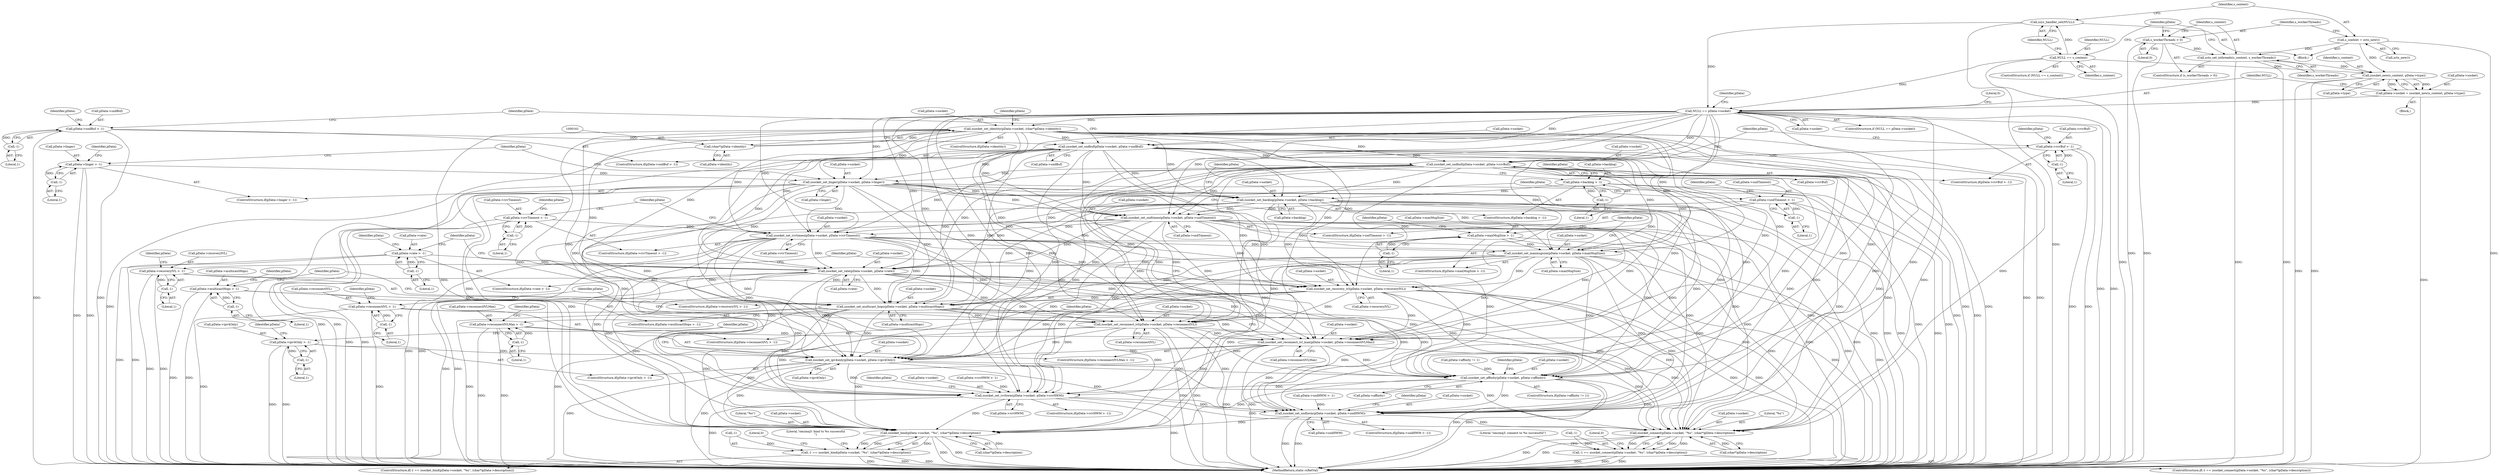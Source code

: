 digraph "0_rsyslog_062d0c671a29f7c6f7dff4a2f1f35df375bbb30b_0@API" {
"1000340" [label="(Call,zsocket_set_ipv4only(pData->socket, pData->ipv4Only))"];
"1000186" [label="(Call,zsocket_set_sndbuf(pData->socket, pData->rcvBuf))"];
"1000156" [label="(Call,zsocket_set_identity(pData->socket, (char*)pData->identity))"];
"1000135" [label="(Call,NULL == pData->socket)"];
"1000113" [label="(Call,zsys_handler_set(NULL))"];
"1000109" [label="(Call,NULL == s_context)"];
"1000125" [label="(Call,pData->socket = zsocket_new(s_context, pData->type))"];
"1000129" [label="(Call,zsocket_new(s_context, pData->type))"];
"1000122" [label="(Call,zctx_set_iothreads(s_context, s_workerThreads))"];
"1000115" [label="(Call,s_context = zctx_new())"];
"1000119" [label="(Call,s_workerThreads > 0)"];
"1000160" [label="(Call,(char*)pData->identity)"];
"1000172" [label="(Call,zsocket_set_sndbuf(pData->socket, pData->sndBuf))"];
"1000166" [label="(Call,pData->sndBuf > -1)"];
"1000170" [label="(Call,-1)"];
"1000180" [label="(Call,pData->rcvBuf > -1)"];
"1000184" [label="(Call,-1)"];
"1000200" [label="(Call,zsocket_set_linger(pData->socket, pData->linger))"];
"1000194" [label="(Call,pData->linger > -1)"];
"1000198" [label="(Call,-1)"];
"1000284" [label="(Call,zsocket_set_recovery_ivl(pData->socket, pData->recoveryIVL))"];
"1000228" [label="(Call,zsocket_set_sndtimeo(pData->socket, pData->sndTimeout))"];
"1000214" [label="(Call,zsocket_set_backlog(pData->socket, pData->backlog))"];
"1000208" [label="(Call,pData->backlog > -1)"];
"1000212" [label="(Call,-1)"];
"1000222" [label="(Call,pData->sndTimeout > -1)"];
"1000226" [label="(Call,-1)"];
"1000270" [label="(Call,zsocket_set_rate(pData->socket, pData->rate))"];
"1000256" [label="(Call,zsocket_set_maxmsgsize(pData->socket, pData->maxMsgSize))"];
"1000242" [label="(Call,zsocket_set_rcvtimeo(pData->socket, pData->rcvTimeout))"];
"1000236" [label="(Call,pData->rcvTimeout > -1)"];
"1000240" [label="(Call,-1)"];
"1000250" [label="(Call,pData->maxMsgSize > -1)"];
"1000254" [label="(Call,-1)"];
"1000264" [label="(Call,pData->rate > -1)"];
"1000268" [label="(Call,-1)"];
"1000278" [label="(Call,pData->recoveryIVL > -1)"];
"1000282" [label="(Call,-1)"];
"1000298" [label="(Call,zsocket_set_multicast_hops(pData->socket, pData->multicastHops))"];
"1000292" [label="(Call,pData->multicastHops > -1)"];
"1000296" [label="(Call,-1)"];
"1000312" [label="(Call,zsocket_set_reconnect_ivl(pData->socket, pData->reconnectIVL))"];
"1000306" [label="(Call,pData->reconnectIVL > -1)"];
"1000310" [label="(Call,-1)"];
"1000326" [label="(Call,zsocket_set_reconnect_ivl_max(pData->socket, pData->reconnectIVLMax))"];
"1000320" [label="(Call,pData->reconnectIVLMax > -1)"];
"1000324" [label="(Call,-1)"];
"1000334" [label="(Call,pData->ipv4Only > -1)"];
"1000338" [label="(Call,-1)"];
"1000353" [label="(Call,zsocket_set_affinity(pData->socket, pData->affinity))"];
"1000367" [label="(Call,zsocket_set_rcvhwm(pData->socket, pData->rcvHWM))"];
"1000381" [label="(Call,zsocket_set_sndhwm(pData->socket, pData->sndHWM))"];
"1000399" [label="(Call,zsocket_bind(pData->socket, \"%s\", (char*)pData->description))"];
"1000396" [label="(Call,-1 == zsocket_bind(pData->socket, \"%s\", (char*)pData->description))"];
"1000432" [label="(Call,zsocket_connect(pData->socket, \"%s\", (char*)pData->description))"];
"1000429" [label="(Call,-1 == zsocket_connect(pData->socket, \"%s\", (char*)pData->description))"];
"1000241" [label="(Literal,1)"];
"1000243" [label="(Call,pData->socket)"];
"1000112" [label="(Block,)"];
"1000254" [label="(Call,-1)"];
"1000269" [label="(Literal,1)"];
"1000229" [label="(Call,pData->socket)"];
"1000114" [label="(Identifier,NULL)"];
"1000170" [label="(Call,-1)"];
"1000200" [label="(Call,zsocket_set_linger(pData->socket, pData->linger))"];
"1000222" [label="(Call,pData->sndTimeout > -1)"];
"1000321" [label="(Call,pData->reconnectIVLMax)"];
"1000284" [label="(Call,zsocket_set_recovery_ivl(pData->socket, pData->recoveryIVL))"];
"1000152" [label="(ControlStructure,if(pData->identity))"];
"1000322" [label="(Identifier,pData)"];
"1000314" [label="(Identifier,pData)"];
"1000256" [label="(Call,zsocket_set_maxmsgsize(pData->socket, pData->maxMsgSize))"];
"1000118" [label="(ControlStructure,if (s_workerThreads > 0))"];
"1000432" [label="(Call,zsocket_connect(pData->socket, \"%s\", (char*)pData->description))"];
"1000266" [label="(Identifier,pData)"];
"1000347" [label="(ControlStructure,if(pData->affinity != 1))"];
"1000207" [label="(ControlStructure,if(pData->backlog > -1))"];
"1000108" [label="(ControlStructure,if (NULL == s_context))"];
"1000249" [label="(ControlStructure,if(pData->maxMsgSize > -1))"];
"1000344" [label="(Call,pData->ipv4Only)"];
"1000348" [label="(Call,pData->affinity != 1)"];
"1000404" [label="(Call,(char*)pData->description)"];
"1000283" [label="(Literal,1)"];
"1000433" [label="(Call,pData->socket)"];
"1000210" [label="(Identifier,pData)"];
"1000171" [label="(Literal,1)"];
"1000278" [label="(Call,pData->recoveryIVL > -1)"];
"1000199" [label="(Literal,1)"];
"1000246" [label="(Call,pData->rcvTimeout)"];
"1000137" [label="(Call,pData->socket)"];
"1000129" [label="(Call,zsocket_new(s_context, pData->type))"];
"1000212" [label="(Call,-1)"];
"1000188" [label="(Identifier,pData)"];
"1000455" [label="(Literal,\"omzmq3: connect to %s successful\")"];
"1000123" [label="(Identifier,s_context)"];
"1000305" [label="(ControlStructure,if(pData->reconnectIVL > -1))"];
"1000157" [label="(Call,pData->socket)"];
"1000228" [label="(Call,zsocket_set_sndtimeo(pData->socket, pData->sndTimeout))"];
"1000134" [label="(ControlStructure,if (NULL == pData->socket))"];
"1000127" [label="(Identifier,pData)"];
"1000422" [label="(Literal,\"omzmq3: bind to %s successful\n\")"];
"1000333" [label="(ControlStructure,if(pData->ipv4Only > -1))"];
"1000124" [label="(Identifier,s_workerThreads)"];
"1000120" [label="(Identifier,s_workerThreads)"];
"1000319" [label="(ControlStructure,if(pData->reconnectIVLMax > -1))"];
"1000257" [label="(Call,pData->socket)"];
"1000371" [label="(Call,pData->rcvHWM)"];
"1000271" [label="(Call,pData->socket)"];
"1000316" [label="(Call,pData->reconnectIVL)"];
"1000311" [label="(Literal,1)"];
"1000381" [label="(Call,zsocket_set_sndhwm(pData->socket, pData->sndHWM))"];
"1000292" [label="(Call,pData->multicastHops > -1)"];
"1000377" [label="(Identifier,pData)"];
"1000328" [label="(Identifier,pData)"];
"1000242" [label="(Call,zsocket_set_rcvtimeo(pData->socket, pData->rcvTimeout))"];
"1000176" [label="(Call,pData->sndBuf)"];
"1000230" [label="(Identifier,pData)"];
"1000280" [label="(Identifier,pData)"];
"1000310" [label="(Call,-1)"];
"1000195" [label="(Call,pData->linger)"];
"1000116" [label="(Identifier,s_context)"];
"1000403" [label="(Literal,\"%s\")"];
"1000179" [label="(ControlStructure,if(pData->rcvBuf > -1))"];
"1000227" [label="(Literal,1)"];
"1000180" [label="(Call,pData->rcvBuf > -1)"];
"1000125" [label="(Call,pData->socket = zsocket_new(s_context, pData->type))"];
"1000173" [label="(Call,pData->socket)"];
"1000325" [label="(Literal,1)"];
"1000313" [label="(Call,pData->socket)"];
"1000335" [label="(Call,pData->ipv4Only)"];
"1000226" [label="(Call,-1)"];
"1000244" [label="(Identifier,pData)"];
"1000131" [label="(Call,pData->type)"];
"1000429" [label="(Call,-1 == zsocket_connect(pData->socket, \"%s\", (char*)pData->description))"];
"1000264" [label="(Call,pData->rate > -1)"];
"1000190" [label="(Call,pData->rcvBuf)"];
"1000334" [label="(Call,pData->ipv4Only > -1)"];
"1000162" [label="(Call,pData->identity)"];
"1000202" [label="(Identifier,pData)"];
"1000302" [label="(Call,pData->multicastHops)"];
"1000308" [label="(Identifier,pData)"];
"1000130" [label="(Identifier,s_context)"];
"1000216" [label="(Identifier,pData)"];
"1000430" [label="(Call,-1)"];
"1000285" [label="(Call,pData->socket)"];
"1000184" [label="(Call,-1)"];
"1000291" [label="(ControlStructure,if(pData->multicastHops > -1))"];
"1000367" [label="(Call,zsocket_set_rcvhwm(pData->socket, pData->rcvHWM))"];
"1000238" [label="(Identifier,pData)"];
"1000277" [label="(ControlStructure,if(pData->recoveryIVL > -1))"];
"1000117" [label="(Call,zctx_new())"];
"1000250" [label="(Call,pData->maxMsgSize > -1)"];
"1000172" [label="(Call,zsocket_set_sndbuf(pData->socket, pData->sndBuf))"];
"1000268" [label="(Call,-1)"];
"1000106" [label="(Block,)"];
"1000260" [label="(Call,pData->maxMsgSize)"];
"1000397" [label="(Call,-1)"];
"1000288" [label="(Call,pData->recoveryIVL)"];
"1000122" [label="(Call,zctx_set_iothreads(s_context, s_workerThreads))"];
"1000232" [label="(Call,pData->sndTimeout)"];
"1000395" [label="(ControlStructure,if(-1 == zsocket_bind(pData->socket, \"%s\", (char*)pData->description)))"];
"1000174" [label="(Identifier,pData)"];
"1000251" [label="(Call,pData->maxMsgSize)"];
"1000307" [label="(Call,pData->reconnectIVL)"];
"1000126" [label="(Call,pData->socket)"];
"1000324" [label="(Call,-1)"];
"1000270" [label="(Call,zsocket_set_rate(pData->socket, pData->rate))"];
"1000375" [label="(Call,pData->sndHWM > -1)"];
"1000363" [label="(Identifier,pData)"];
"1000444" [label="(Literal,0)"];
"1000213" [label="(Literal,1)"];
"1000385" [label="(Call,pData->sndHWM)"];
"1000198" [label="(Call,-1)"];
"1000208" [label="(Call,pData->backlog > -1)"];
"1000154" [label="(Identifier,pData)"];
"1000186" [label="(Call,zsocket_set_sndbuf(pData->socket, pData->rcvBuf))"];
"1000109" [label="(Call,NULL == s_context)"];
"1000110" [label="(Identifier,NULL)"];
"1000193" [label="(ControlStructure,if(pData->linger > -1))"];
"1000306" [label="(Call,pData->reconnectIVL > -1)"];
"1000330" [label="(Call,pData->reconnectIVLMax)"];
"1000400" [label="(Call,pData->socket)"];
"1000215" [label="(Call,pData->socket)"];
"1000411" [label="(Literal,0)"];
"1000326" [label="(Call,zsocket_set_reconnect_ivl_max(pData->socket, pData->reconnectIVLMax))"];
"1000339" [label="(Literal,1)"];
"1000368" [label="(Call,pData->socket)"];
"1000391" [label="(Identifier,pData)"];
"1000167" [label="(Call,pData->sndBuf)"];
"1000121" [label="(Literal,0)"];
"1000185" [label="(Literal,1)"];
"1000265" [label="(Call,pData->rate)"];
"1000360" [label="(ControlStructure,if(pData->rcvHWM > -1))"];
"1000341" [label="(Call,pData->socket)"];
"1000204" [label="(Call,pData->linger)"];
"1000350" [label="(Identifier,pData)"];
"1000135" [label="(Call,NULL == pData->socket)"];
"1000201" [label="(Call,pData->socket)"];
"1000382" [label="(Call,pData->socket)"];
"1000399" [label="(Call,zsocket_bind(pData->socket, \"%s\", (char*)pData->description))"];
"1000168" [label="(Identifier,pData)"];
"1000297" [label="(Literal,1)"];
"1000182" [label="(Identifier,pData)"];
"1000298" [label="(Call,zsocket_set_multicast_hops(pData->socket, pData->multicastHops))"];
"1000272" [label="(Identifier,pData)"];
"1000258" [label="(Identifier,pData)"];
"1000165" [label="(ControlStructure,if(pData->sndBuf > -1))"];
"1000300" [label="(Identifier,pData)"];
"1000428" [label="(ControlStructure,if(-1 == zsocket_connect(pData->socket, \"%s\", (char*)pData->description)))"];
"1000357" [label="(Call,pData->affinity)"];
"1000299" [label="(Call,pData->socket)"];
"1000223" [label="(Call,pData->sndTimeout)"];
"1000237" [label="(Call,pData->rcvTimeout)"];
"1000436" [label="(Literal,\"%s\")"];
"1000113" [label="(Call,zsys_handler_set(NULL))"];
"1000235" [label="(ControlStructure,if(pData->rcvTimeout > -1))"];
"1000296" [label="(Call,-1)"];
"1000263" [label="(ControlStructure,if(pData->rate > -1))"];
"1000194" [label="(Call,pData->linger > -1)"];
"1000274" [label="(Call,pData->rate)"];
"1000214" [label="(Call,zsocket_set_backlog(pData->socket, pData->backlog))"];
"1000166" [label="(Call,pData->sndBuf > -1)"];
"1000218" [label="(Call,pData->backlog)"];
"1000111" [label="(Identifier,s_context)"];
"1000293" [label="(Call,pData->multicastHops)"];
"1000437" [label="(Call,(char*)pData->description)"];
"1000327" [label="(Call,pData->socket)"];
"1000160" [label="(Call,(char*)pData->identity)"];
"1000187" [label="(Call,pData->socket)"];
"1000336" [label="(Identifier,pData)"];
"1000286" [label="(Identifier,pData)"];
"1000252" [label="(Identifier,pData)"];
"1000361" [label="(Call,pData->rcvHWM > -1)"];
"1000279" [label="(Call,pData->recoveryIVL)"];
"1000461" [label="(MethodReturn,static rsRetVal)"];
"1000221" [label="(ControlStructure,if(pData->sndTimeout > -1))"];
"1000294" [label="(Identifier,pData)"];
"1000224" [label="(Identifier,pData)"];
"1000209" [label="(Call,pData->backlog)"];
"1000338" [label="(Call,-1)"];
"1000342" [label="(Identifier,pData)"];
"1000354" [label="(Call,pData->socket)"];
"1000181" [label="(Call,pData->rcvBuf)"];
"1000136" [label="(Identifier,NULL)"];
"1000374" [label="(ControlStructure,if(pData->sndHWM > -1))"];
"1000236" [label="(Call,pData->rcvTimeout > -1)"];
"1000115" [label="(Call,s_context = zctx_new())"];
"1000240" [label="(Call,-1)"];
"1000396" [label="(Call,-1 == zsocket_bind(pData->socket, \"%s\", (char*)pData->description))"];
"1000312" [label="(Call,zsocket_set_reconnect_ivl(pData->socket, pData->reconnectIVL))"];
"1000340" [label="(Call,zsocket_set_ipv4only(pData->socket, pData->ipv4Only))"];
"1000142" [label="(Literal,0)"];
"1000282" [label="(Call,-1)"];
"1000156" [label="(Call,zsocket_set_identity(pData->socket, (char*)pData->identity))"];
"1000353" [label="(Call,zsocket_set_affinity(pData->socket, pData->affinity))"];
"1000196" [label="(Identifier,pData)"];
"1000320" [label="(Call,pData->reconnectIVLMax > -1)"];
"1000255" [label="(Literal,1)"];
"1000119" [label="(Call,s_workerThreads > 0)"];
"1000340" -> "1000333"  [label="AST: "];
"1000340" -> "1000344"  [label="CFG: "];
"1000341" -> "1000340"  [label="AST: "];
"1000344" -> "1000340"  [label="AST: "];
"1000350" -> "1000340"  [label="CFG: "];
"1000340" -> "1000461"  [label="DDG: "];
"1000340" -> "1000461"  [label="DDG: "];
"1000186" -> "1000340"  [label="DDG: "];
"1000200" -> "1000340"  [label="DDG: "];
"1000284" -> "1000340"  [label="DDG: "];
"1000156" -> "1000340"  [label="DDG: "];
"1000298" -> "1000340"  [label="DDG: "];
"1000312" -> "1000340"  [label="DDG: "];
"1000228" -> "1000340"  [label="DDG: "];
"1000172" -> "1000340"  [label="DDG: "];
"1000326" -> "1000340"  [label="DDG: "];
"1000270" -> "1000340"  [label="DDG: "];
"1000214" -> "1000340"  [label="DDG: "];
"1000256" -> "1000340"  [label="DDG: "];
"1000135" -> "1000340"  [label="DDG: "];
"1000242" -> "1000340"  [label="DDG: "];
"1000334" -> "1000340"  [label="DDG: "];
"1000340" -> "1000353"  [label="DDG: "];
"1000340" -> "1000367"  [label="DDG: "];
"1000340" -> "1000381"  [label="DDG: "];
"1000340" -> "1000399"  [label="DDG: "];
"1000340" -> "1000432"  [label="DDG: "];
"1000186" -> "1000179"  [label="AST: "];
"1000186" -> "1000190"  [label="CFG: "];
"1000187" -> "1000186"  [label="AST: "];
"1000190" -> "1000186"  [label="AST: "];
"1000196" -> "1000186"  [label="CFG: "];
"1000186" -> "1000461"  [label="DDG: "];
"1000186" -> "1000461"  [label="DDG: "];
"1000156" -> "1000186"  [label="DDG: "];
"1000172" -> "1000186"  [label="DDG: "];
"1000135" -> "1000186"  [label="DDG: "];
"1000180" -> "1000186"  [label="DDG: "];
"1000186" -> "1000200"  [label="DDG: "];
"1000186" -> "1000214"  [label="DDG: "];
"1000186" -> "1000228"  [label="DDG: "];
"1000186" -> "1000242"  [label="DDG: "];
"1000186" -> "1000256"  [label="DDG: "];
"1000186" -> "1000270"  [label="DDG: "];
"1000186" -> "1000284"  [label="DDG: "];
"1000186" -> "1000298"  [label="DDG: "];
"1000186" -> "1000312"  [label="DDG: "];
"1000186" -> "1000326"  [label="DDG: "];
"1000186" -> "1000353"  [label="DDG: "];
"1000186" -> "1000367"  [label="DDG: "];
"1000186" -> "1000381"  [label="DDG: "];
"1000186" -> "1000399"  [label="DDG: "];
"1000186" -> "1000432"  [label="DDG: "];
"1000156" -> "1000152"  [label="AST: "];
"1000156" -> "1000160"  [label="CFG: "];
"1000157" -> "1000156"  [label="AST: "];
"1000160" -> "1000156"  [label="AST: "];
"1000168" -> "1000156"  [label="CFG: "];
"1000156" -> "1000461"  [label="DDG: "];
"1000156" -> "1000461"  [label="DDG: "];
"1000135" -> "1000156"  [label="DDG: "];
"1000160" -> "1000156"  [label="DDG: "];
"1000156" -> "1000172"  [label="DDG: "];
"1000156" -> "1000200"  [label="DDG: "];
"1000156" -> "1000214"  [label="DDG: "];
"1000156" -> "1000228"  [label="DDG: "];
"1000156" -> "1000242"  [label="DDG: "];
"1000156" -> "1000256"  [label="DDG: "];
"1000156" -> "1000270"  [label="DDG: "];
"1000156" -> "1000284"  [label="DDG: "];
"1000156" -> "1000298"  [label="DDG: "];
"1000156" -> "1000312"  [label="DDG: "];
"1000156" -> "1000326"  [label="DDG: "];
"1000156" -> "1000353"  [label="DDG: "];
"1000156" -> "1000367"  [label="DDG: "];
"1000156" -> "1000381"  [label="DDG: "];
"1000156" -> "1000399"  [label="DDG: "];
"1000156" -> "1000432"  [label="DDG: "];
"1000135" -> "1000134"  [label="AST: "];
"1000135" -> "1000137"  [label="CFG: "];
"1000136" -> "1000135"  [label="AST: "];
"1000137" -> "1000135"  [label="AST: "];
"1000142" -> "1000135"  [label="CFG: "];
"1000154" -> "1000135"  [label="CFG: "];
"1000135" -> "1000461"  [label="DDG: "];
"1000135" -> "1000461"  [label="DDG: "];
"1000113" -> "1000135"  [label="DDG: "];
"1000109" -> "1000135"  [label="DDG: "];
"1000125" -> "1000135"  [label="DDG: "];
"1000135" -> "1000172"  [label="DDG: "];
"1000135" -> "1000200"  [label="DDG: "];
"1000135" -> "1000214"  [label="DDG: "];
"1000135" -> "1000228"  [label="DDG: "];
"1000135" -> "1000242"  [label="DDG: "];
"1000135" -> "1000256"  [label="DDG: "];
"1000135" -> "1000270"  [label="DDG: "];
"1000135" -> "1000284"  [label="DDG: "];
"1000135" -> "1000298"  [label="DDG: "];
"1000135" -> "1000312"  [label="DDG: "];
"1000135" -> "1000326"  [label="DDG: "];
"1000135" -> "1000353"  [label="DDG: "];
"1000135" -> "1000367"  [label="DDG: "];
"1000135" -> "1000381"  [label="DDG: "];
"1000135" -> "1000399"  [label="DDG: "];
"1000135" -> "1000432"  [label="DDG: "];
"1000113" -> "1000112"  [label="AST: "];
"1000113" -> "1000114"  [label="CFG: "];
"1000114" -> "1000113"  [label="AST: "];
"1000116" -> "1000113"  [label="CFG: "];
"1000113" -> "1000461"  [label="DDG: "];
"1000109" -> "1000113"  [label="DDG: "];
"1000109" -> "1000108"  [label="AST: "];
"1000109" -> "1000111"  [label="CFG: "];
"1000110" -> "1000109"  [label="AST: "];
"1000111" -> "1000109"  [label="AST: "];
"1000114" -> "1000109"  [label="CFG: "];
"1000127" -> "1000109"  [label="CFG: "];
"1000109" -> "1000461"  [label="DDG: "];
"1000109" -> "1000129"  [label="DDG: "];
"1000125" -> "1000106"  [label="AST: "];
"1000125" -> "1000129"  [label="CFG: "];
"1000126" -> "1000125"  [label="AST: "];
"1000129" -> "1000125"  [label="AST: "];
"1000136" -> "1000125"  [label="CFG: "];
"1000125" -> "1000461"  [label="DDG: "];
"1000129" -> "1000125"  [label="DDG: "];
"1000129" -> "1000125"  [label="DDG: "];
"1000129" -> "1000131"  [label="CFG: "];
"1000130" -> "1000129"  [label="AST: "];
"1000131" -> "1000129"  [label="AST: "];
"1000129" -> "1000461"  [label="DDG: "];
"1000129" -> "1000461"  [label="DDG: "];
"1000122" -> "1000129"  [label="DDG: "];
"1000115" -> "1000129"  [label="DDG: "];
"1000122" -> "1000118"  [label="AST: "];
"1000122" -> "1000124"  [label="CFG: "];
"1000123" -> "1000122"  [label="AST: "];
"1000124" -> "1000122"  [label="AST: "];
"1000127" -> "1000122"  [label="CFG: "];
"1000122" -> "1000461"  [label="DDG: "];
"1000122" -> "1000461"  [label="DDG: "];
"1000115" -> "1000122"  [label="DDG: "];
"1000119" -> "1000122"  [label="DDG: "];
"1000115" -> "1000112"  [label="AST: "];
"1000115" -> "1000117"  [label="CFG: "];
"1000116" -> "1000115"  [label="AST: "];
"1000117" -> "1000115"  [label="AST: "];
"1000120" -> "1000115"  [label="CFG: "];
"1000115" -> "1000461"  [label="DDG: "];
"1000119" -> "1000118"  [label="AST: "];
"1000119" -> "1000121"  [label="CFG: "];
"1000120" -> "1000119"  [label="AST: "];
"1000121" -> "1000119"  [label="AST: "];
"1000123" -> "1000119"  [label="CFG: "];
"1000127" -> "1000119"  [label="CFG: "];
"1000119" -> "1000461"  [label="DDG: "];
"1000119" -> "1000461"  [label="DDG: "];
"1000160" -> "1000162"  [label="CFG: "];
"1000161" -> "1000160"  [label="AST: "];
"1000162" -> "1000160"  [label="AST: "];
"1000160" -> "1000461"  [label="DDG: "];
"1000172" -> "1000165"  [label="AST: "];
"1000172" -> "1000176"  [label="CFG: "];
"1000173" -> "1000172"  [label="AST: "];
"1000176" -> "1000172"  [label="AST: "];
"1000182" -> "1000172"  [label="CFG: "];
"1000172" -> "1000461"  [label="DDG: "];
"1000172" -> "1000461"  [label="DDG: "];
"1000166" -> "1000172"  [label="DDG: "];
"1000172" -> "1000200"  [label="DDG: "];
"1000172" -> "1000214"  [label="DDG: "];
"1000172" -> "1000228"  [label="DDG: "];
"1000172" -> "1000242"  [label="DDG: "];
"1000172" -> "1000256"  [label="DDG: "];
"1000172" -> "1000270"  [label="DDG: "];
"1000172" -> "1000284"  [label="DDG: "];
"1000172" -> "1000298"  [label="DDG: "];
"1000172" -> "1000312"  [label="DDG: "];
"1000172" -> "1000326"  [label="DDG: "];
"1000172" -> "1000353"  [label="DDG: "];
"1000172" -> "1000367"  [label="DDG: "];
"1000172" -> "1000381"  [label="DDG: "];
"1000172" -> "1000399"  [label="DDG: "];
"1000172" -> "1000432"  [label="DDG: "];
"1000166" -> "1000165"  [label="AST: "];
"1000166" -> "1000170"  [label="CFG: "];
"1000167" -> "1000166"  [label="AST: "];
"1000170" -> "1000166"  [label="AST: "];
"1000174" -> "1000166"  [label="CFG: "];
"1000182" -> "1000166"  [label="CFG: "];
"1000166" -> "1000461"  [label="DDG: "];
"1000166" -> "1000461"  [label="DDG: "];
"1000170" -> "1000166"  [label="DDG: "];
"1000170" -> "1000171"  [label="CFG: "];
"1000171" -> "1000170"  [label="AST: "];
"1000180" -> "1000179"  [label="AST: "];
"1000180" -> "1000184"  [label="CFG: "];
"1000181" -> "1000180"  [label="AST: "];
"1000184" -> "1000180"  [label="AST: "];
"1000188" -> "1000180"  [label="CFG: "];
"1000196" -> "1000180"  [label="CFG: "];
"1000180" -> "1000461"  [label="DDG: "];
"1000180" -> "1000461"  [label="DDG: "];
"1000184" -> "1000180"  [label="DDG: "];
"1000184" -> "1000185"  [label="CFG: "];
"1000185" -> "1000184"  [label="AST: "];
"1000200" -> "1000193"  [label="AST: "];
"1000200" -> "1000204"  [label="CFG: "];
"1000201" -> "1000200"  [label="AST: "];
"1000204" -> "1000200"  [label="AST: "];
"1000210" -> "1000200"  [label="CFG: "];
"1000200" -> "1000461"  [label="DDG: "];
"1000200" -> "1000461"  [label="DDG: "];
"1000194" -> "1000200"  [label="DDG: "];
"1000200" -> "1000214"  [label="DDG: "];
"1000200" -> "1000228"  [label="DDG: "];
"1000200" -> "1000242"  [label="DDG: "];
"1000200" -> "1000256"  [label="DDG: "];
"1000200" -> "1000270"  [label="DDG: "];
"1000200" -> "1000284"  [label="DDG: "];
"1000200" -> "1000298"  [label="DDG: "];
"1000200" -> "1000312"  [label="DDG: "];
"1000200" -> "1000326"  [label="DDG: "];
"1000200" -> "1000353"  [label="DDG: "];
"1000200" -> "1000367"  [label="DDG: "];
"1000200" -> "1000381"  [label="DDG: "];
"1000200" -> "1000399"  [label="DDG: "];
"1000200" -> "1000432"  [label="DDG: "];
"1000194" -> "1000193"  [label="AST: "];
"1000194" -> "1000198"  [label="CFG: "];
"1000195" -> "1000194"  [label="AST: "];
"1000198" -> "1000194"  [label="AST: "];
"1000202" -> "1000194"  [label="CFG: "];
"1000210" -> "1000194"  [label="CFG: "];
"1000194" -> "1000461"  [label="DDG: "];
"1000194" -> "1000461"  [label="DDG: "];
"1000198" -> "1000194"  [label="DDG: "];
"1000198" -> "1000199"  [label="CFG: "];
"1000199" -> "1000198"  [label="AST: "];
"1000284" -> "1000277"  [label="AST: "];
"1000284" -> "1000288"  [label="CFG: "];
"1000285" -> "1000284"  [label="AST: "];
"1000288" -> "1000284"  [label="AST: "];
"1000294" -> "1000284"  [label="CFG: "];
"1000284" -> "1000461"  [label="DDG: "];
"1000284" -> "1000461"  [label="DDG: "];
"1000228" -> "1000284"  [label="DDG: "];
"1000270" -> "1000284"  [label="DDG: "];
"1000214" -> "1000284"  [label="DDG: "];
"1000256" -> "1000284"  [label="DDG: "];
"1000242" -> "1000284"  [label="DDG: "];
"1000278" -> "1000284"  [label="DDG: "];
"1000284" -> "1000298"  [label="DDG: "];
"1000284" -> "1000312"  [label="DDG: "];
"1000284" -> "1000326"  [label="DDG: "];
"1000284" -> "1000353"  [label="DDG: "];
"1000284" -> "1000367"  [label="DDG: "];
"1000284" -> "1000381"  [label="DDG: "];
"1000284" -> "1000399"  [label="DDG: "];
"1000284" -> "1000432"  [label="DDG: "];
"1000228" -> "1000221"  [label="AST: "];
"1000228" -> "1000232"  [label="CFG: "];
"1000229" -> "1000228"  [label="AST: "];
"1000232" -> "1000228"  [label="AST: "];
"1000238" -> "1000228"  [label="CFG: "];
"1000228" -> "1000461"  [label="DDG: "];
"1000228" -> "1000461"  [label="DDG: "];
"1000214" -> "1000228"  [label="DDG: "];
"1000222" -> "1000228"  [label="DDG: "];
"1000228" -> "1000242"  [label="DDG: "];
"1000228" -> "1000256"  [label="DDG: "];
"1000228" -> "1000270"  [label="DDG: "];
"1000228" -> "1000298"  [label="DDG: "];
"1000228" -> "1000312"  [label="DDG: "];
"1000228" -> "1000326"  [label="DDG: "];
"1000228" -> "1000353"  [label="DDG: "];
"1000228" -> "1000367"  [label="DDG: "];
"1000228" -> "1000381"  [label="DDG: "];
"1000228" -> "1000399"  [label="DDG: "];
"1000228" -> "1000432"  [label="DDG: "];
"1000214" -> "1000207"  [label="AST: "];
"1000214" -> "1000218"  [label="CFG: "];
"1000215" -> "1000214"  [label="AST: "];
"1000218" -> "1000214"  [label="AST: "];
"1000224" -> "1000214"  [label="CFG: "];
"1000214" -> "1000461"  [label="DDG: "];
"1000214" -> "1000461"  [label="DDG: "];
"1000208" -> "1000214"  [label="DDG: "];
"1000214" -> "1000242"  [label="DDG: "];
"1000214" -> "1000256"  [label="DDG: "];
"1000214" -> "1000270"  [label="DDG: "];
"1000214" -> "1000298"  [label="DDG: "];
"1000214" -> "1000312"  [label="DDG: "];
"1000214" -> "1000326"  [label="DDG: "];
"1000214" -> "1000353"  [label="DDG: "];
"1000214" -> "1000367"  [label="DDG: "];
"1000214" -> "1000381"  [label="DDG: "];
"1000214" -> "1000399"  [label="DDG: "];
"1000214" -> "1000432"  [label="DDG: "];
"1000208" -> "1000207"  [label="AST: "];
"1000208" -> "1000212"  [label="CFG: "];
"1000209" -> "1000208"  [label="AST: "];
"1000212" -> "1000208"  [label="AST: "];
"1000216" -> "1000208"  [label="CFG: "];
"1000224" -> "1000208"  [label="CFG: "];
"1000208" -> "1000461"  [label="DDG: "];
"1000208" -> "1000461"  [label="DDG: "];
"1000212" -> "1000208"  [label="DDG: "];
"1000212" -> "1000213"  [label="CFG: "];
"1000213" -> "1000212"  [label="AST: "];
"1000222" -> "1000221"  [label="AST: "];
"1000222" -> "1000226"  [label="CFG: "];
"1000223" -> "1000222"  [label="AST: "];
"1000226" -> "1000222"  [label="AST: "];
"1000230" -> "1000222"  [label="CFG: "];
"1000238" -> "1000222"  [label="CFG: "];
"1000222" -> "1000461"  [label="DDG: "];
"1000222" -> "1000461"  [label="DDG: "];
"1000226" -> "1000222"  [label="DDG: "];
"1000226" -> "1000227"  [label="CFG: "];
"1000227" -> "1000226"  [label="AST: "];
"1000270" -> "1000263"  [label="AST: "];
"1000270" -> "1000274"  [label="CFG: "];
"1000271" -> "1000270"  [label="AST: "];
"1000274" -> "1000270"  [label="AST: "];
"1000280" -> "1000270"  [label="CFG: "];
"1000270" -> "1000461"  [label="DDG: "];
"1000270" -> "1000461"  [label="DDG: "];
"1000256" -> "1000270"  [label="DDG: "];
"1000242" -> "1000270"  [label="DDG: "];
"1000264" -> "1000270"  [label="DDG: "];
"1000270" -> "1000298"  [label="DDG: "];
"1000270" -> "1000312"  [label="DDG: "];
"1000270" -> "1000326"  [label="DDG: "];
"1000270" -> "1000353"  [label="DDG: "];
"1000270" -> "1000367"  [label="DDG: "];
"1000270" -> "1000381"  [label="DDG: "];
"1000270" -> "1000399"  [label="DDG: "];
"1000270" -> "1000432"  [label="DDG: "];
"1000256" -> "1000249"  [label="AST: "];
"1000256" -> "1000260"  [label="CFG: "];
"1000257" -> "1000256"  [label="AST: "];
"1000260" -> "1000256"  [label="AST: "];
"1000266" -> "1000256"  [label="CFG: "];
"1000256" -> "1000461"  [label="DDG: "];
"1000256" -> "1000461"  [label="DDG: "];
"1000242" -> "1000256"  [label="DDG: "];
"1000250" -> "1000256"  [label="DDG: "];
"1000256" -> "1000298"  [label="DDG: "];
"1000256" -> "1000312"  [label="DDG: "];
"1000256" -> "1000326"  [label="DDG: "];
"1000256" -> "1000353"  [label="DDG: "];
"1000256" -> "1000367"  [label="DDG: "];
"1000256" -> "1000381"  [label="DDG: "];
"1000256" -> "1000399"  [label="DDG: "];
"1000256" -> "1000432"  [label="DDG: "];
"1000242" -> "1000235"  [label="AST: "];
"1000242" -> "1000246"  [label="CFG: "];
"1000243" -> "1000242"  [label="AST: "];
"1000246" -> "1000242"  [label="AST: "];
"1000252" -> "1000242"  [label="CFG: "];
"1000242" -> "1000461"  [label="DDG: "];
"1000242" -> "1000461"  [label="DDG: "];
"1000236" -> "1000242"  [label="DDG: "];
"1000242" -> "1000298"  [label="DDG: "];
"1000242" -> "1000312"  [label="DDG: "];
"1000242" -> "1000326"  [label="DDG: "];
"1000242" -> "1000353"  [label="DDG: "];
"1000242" -> "1000367"  [label="DDG: "];
"1000242" -> "1000381"  [label="DDG: "];
"1000242" -> "1000399"  [label="DDG: "];
"1000242" -> "1000432"  [label="DDG: "];
"1000236" -> "1000235"  [label="AST: "];
"1000236" -> "1000240"  [label="CFG: "];
"1000237" -> "1000236"  [label="AST: "];
"1000240" -> "1000236"  [label="AST: "];
"1000244" -> "1000236"  [label="CFG: "];
"1000252" -> "1000236"  [label="CFG: "];
"1000236" -> "1000461"  [label="DDG: "];
"1000236" -> "1000461"  [label="DDG: "];
"1000240" -> "1000236"  [label="DDG: "];
"1000240" -> "1000241"  [label="CFG: "];
"1000241" -> "1000240"  [label="AST: "];
"1000250" -> "1000249"  [label="AST: "];
"1000250" -> "1000254"  [label="CFG: "];
"1000251" -> "1000250"  [label="AST: "];
"1000254" -> "1000250"  [label="AST: "];
"1000258" -> "1000250"  [label="CFG: "];
"1000266" -> "1000250"  [label="CFG: "];
"1000250" -> "1000461"  [label="DDG: "];
"1000250" -> "1000461"  [label="DDG: "];
"1000254" -> "1000250"  [label="DDG: "];
"1000254" -> "1000255"  [label="CFG: "];
"1000255" -> "1000254"  [label="AST: "];
"1000264" -> "1000263"  [label="AST: "];
"1000264" -> "1000268"  [label="CFG: "];
"1000265" -> "1000264"  [label="AST: "];
"1000268" -> "1000264"  [label="AST: "];
"1000272" -> "1000264"  [label="CFG: "];
"1000280" -> "1000264"  [label="CFG: "];
"1000264" -> "1000461"  [label="DDG: "];
"1000264" -> "1000461"  [label="DDG: "];
"1000268" -> "1000264"  [label="DDG: "];
"1000268" -> "1000269"  [label="CFG: "];
"1000269" -> "1000268"  [label="AST: "];
"1000278" -> "1000277"  [label="AST: "];
"1000278" -> "1000282"  [label="CFG: "];
"1000279" -> "1000278"  [label="AST: "];
"1000282" -> "1000278"  [label="AST: "];
"1000286" -> "1000278"  [label="CFG: "];
"1000294" -> "1000278"  [label="CFG: "];
"1000278" -> "1000461"  [label="DDG: "];
"1000278" -> "1000461"  [label="DDG: "];
"1000282" -> "1000278"  [label="DDG: "];
"1000282" -> "1000283"  [label="CFG: "];
"1000283" -> "1000282"  [label="AST: "];
"1000298" -> "1000291"  [label="AST: "];
"1000298" -> "1000302"  [label="CFG: "];
"1000299" -> "1000298"  [label="AST: "];
"1000302" -> "1000298"  [label="AST: "];
"1000308" -> "1000298"  [label="CFG: "];
"1000298" -> "1000461"  [label="DDG: "];
"1000298" -> "1000461"  [label="DDG: "];
"1000292" -> "1000298"  [label="DDG: "];
"1000298" -> "1000312"  [label="DDG: "];
"1000298" -> "1000326"  [label="DDG: "];
"1000298" -> "1000353"  [label="DDG: "];
"1000298" -> "1000367"  [label="DDG: "];
"1000298" -> "1000381"  [label="DDG: "];
"1000298" -> "1000399"  [label="DDG: "];
"1000298" -> "1000432"  [label="DDG: "];
"1000292" -> "1000291"  [label="AST: "];
"1000292" -> "1000296"  [label="CFG: "];
"1000293" -> "1000292"  [label="AST: "];
"1000296" -> "1000292"  [label="AST: "];
"1000300" -> "1000292"  [label="CFG: "];
"1000308" -> "1000292"  [label="CFG: "];
"1000292" -> "1000461"  [label="DDG: "];
"1000292" -> "1000461"  [label="DDG: "];
"1000296" -> "1000292"  [label="DDG: "];
"1000296" -> "1000297"  [label="CFG: "];
"1000297" -> "1000296"  [label="AST: "];
"1000312" -> "1000305"  [label="AST: "];
"1000312" -> "1000316"  [label="CFG: "];
"1000313" -> "1000312"  [label="AST: "];
"1000316" -> "1000312"  [label="AST: "];
"1000322" -> "1000312"  [label="CFG: "];
"1000312" -> "1000461"  [label="DDG: "];
"1000312" -> "1000461"  [label="DDG: "];
"1000306" -> "1000312"  [label="DDG: "];
"1000312" -> "1000326"  [label="DDG: "];
"1000312" -> "1000353"  [label="DDG: "];
"1000312" -> "1000367"  [label="DDG: "];
"1000312" -> "1000381"  [label="DDG: "];
"1000312" -> "1000399"  [label="DDG: "];
"1000312" -> "1000432"  [label="DDG: "];
"1000306" -> "1000305"  [label="AST: "];
"1000306" -> "1000310"  [label="CFG: "];
"1000307" -> "1000306"  [label="AST: "];
"1000310" -> "1000306"  [label="AST: "];
"1000314" -> "1000306"  [label="CFG: "];
"1000322" -> "1000306"  [label="CFG: "];
"1000306" -> "1000461"  [label="DDG: "];
"1000306" -> "1000461"  [label="DDG: "];
"1000310" -> "1000306"  [label="DDG: "];
"1000310" -> "1000311"  [label="CFG: "];
"1000311" -> "1000310"  [label="AST: "];
"1000326" -> "1000319"  [label="AST: "];
"1000326" -> "1000330"  [label="CFG: "];
"1000327" -> "1000326"  [label="AST: "];
"1000330" -> "1000326"  [label="AST: "];
"1000336" -> "1000326"  [label="CFG: "];
"1000326" -> "1000461"  [label="DDG: "];
"1000326" -> "1000461"  [label="DDG: "];
"1000320" -> "1000326"  [label="DDG: "];
"1000326" -> "1000353"  [label="DDG: "];
"1000326" -> "1000367"  [label="DDG: "];
"1000326" -> "1000381"  [label="DDG: "];
"1000326" -> "1000399"  [label="DDG: "];
"1000326" -> "1000432"  [label="DDG: "];
"1000320" -> "1000319"  [label="AST: "];
"1000320" -> "1000324"  [label="CFG: "];
"1000321" -> "1000320"  [label="AST: "];
"1000324" -> "1000320"  [label="AST: "];
"1000328" -> "1000320"  [label="CFG: "];
"1000336" -> "1000320"  [label="CFG: "];
"1000320" -> "1000461"  [label="DDG: "];
"1000320" -> "1000461"  [label="DDG: "];
"1000324" -> "1000320"  [label="DDG: "];
"1000324" -> "1000325"  [label="CFG: "];
"1000325" -> "1000324"  [label="AST: "];
"1000334" -> "1000333"  [label="AST: "];
"1000334" -> "1000338"  [label="CFG: "];
"1000335" -> "1000334"  [label="AST: "];
"1000338" -> "1000334"  [label="AST: "];
"1000342" -> "1000334"  [label="CFG: "];
"1000350" -> "1000334"  [label="CFG: "];
"1000334" -> "1000461"  [label="DDG: "];
"1000334" -> "1000461"  [label="DDG: "];
"1000338" -> "1000334"  [label="DDG: "];
"1000338" -> "1000339"  [label="CFG: "];
"1000339" -> "1000338"  [label="AST: "];
"1000353" -> "1000347"  [label="AST: "];
"1000353" -> "1000357"  [label="CFG: "];
"1000354" -> "1000353"  [label="AST: "];
"1000357" -> "1000353"  [label="AST: "];
"1000363" -> "1000353"  [label="CFG: "];
"1000353" -> "1000461"  [label="DDG: "];
"1000353" -> "1000461"  [label="DDG: "];
"1000348" -> "1000353"  [label="DDG: "];
"1000353" -> "1000367"  [label="DDG: "];
"1000353" -> "1000381"  [label="DDG: "];
"1000353" -> "1000399"  [label="DDG: "];
"1000353" -> "1000432"  [label="DDG: "];
"1000367" -> "1000360"  [label="AST: "];
"1000367" -> "1000371"  [label="CFG: "];
"1000368" -> "1000367"  [label="AST: "];
"1000371" -> "1000367"  [label="AST: "];
"1000377" -> "1000367"  [label="CFG: "];
"1000367" -> "1000461"  [label="DDG: "];
"1000367" -> "1000461"  [label="DDG: "];
"1000361" -> "1000367"  [label="DDG: "];
"1000367" -> "1000381"  [label="DDG: "];
"1000367" -> "1000399"  [label="DDG: "];
"1000367" -> "1000432"  [label="DDG: "];
"1000381" -> "1000374"  [label="AST: "];
"1000381" -> "1000385"  [label="CFG: "];
"1000382" -> "1000381"  [label="AST: "];
"1000385" -> "1000381"  [label="AST: "];
"1000391" -> "1000381"  [label="CFG: "];
"1000381" -> "1000461"  [label="DDG: "];
"1000381" -> "1000461"  [label="DDG: "];
"1000375" -> "1000381"  [label="DDG: "];
"1000381" -> "1000399"  [label="DDG: "];
"1000381" -> "1000432"  [label="DDG: "];
"1000399" -> "1000396"  [label="AST: "];
"1000399" -> "1000404"  [label="CFG: "];
"1000400" -> "1000399"  [label="AST: "];
"1000403" -> "1000399"  [label="AST: "];
"1000404" -> "1000399"  [label="AST: "];
"1000396" -> "1000399"  [label="CFG: "];
"1000399" -> "1000461"  [label="DDG: "];
"1000399" -> "1000461"  [label="DDG: "];
"1000399" -> "1000396"  [label="DDG: "];
"1000399" -> "1000396"  [label="DDG: "];
"1000399" -> "1000396"  [label="DDG: "];
"1000404" -> "1000399"  [label="DDG: "];
"1000396" -> "1000395"  [label="AST: "];
"1000397" -> "1000396"  [label="AST: "];
"1000411" -> "1000396"  [label="CFG: "];
"1000422" -> "1000396"  [label="CFG: "];
"1000396" -> "1000461"  [label="DDG: "];
"1000396" -> "1000461"  [label="DDG: "];
"1000396" -> "1000461"  [label="DDG: "];
"1000397" -> "1000396"  [label="DDG: "];
"1000432" -> "1000429"  [label="AST: "];
"1000432" -> "1000437"  [label="CFG: "];
"1000433" -> "1000432"  [label="AST: "];
"1000436" -> "1000432"  [label="AST: "];
"1000437" -> "1000432"  [label="AST: "];
"1000429" -> "1000432"  [label="CFG: "];
"1000432" -> "1000461"  [label="DDG: "];
"1000432" -> "1000461"  [label="DDG: "];
"1000432" -> "1000429"  [label="DDG: "];
"1000432" -> "1000429"  [label="DDG: "];
"1000432" -> "1000429"  [label="DDG: "];
"1000437" -> "1000432"  [label="DDG: "];
"1000429" -> "1000428"  [label="AST: "];
"1000430" -> "1000429"  [label="AST: "];
"1000444" -> "1000429"  [label="CFG: "];
"1000455" -> "1000429"  [label="CFG: "];
"1000429" -> "1000461"  [label="DDG: "];
"1000429" -> "1000461"  [label="DDG: "];
"1000429" -> "1000461"  [label="DDG: "];
"1000430" -> "1000429"  [label="DDG: "];
}
